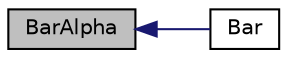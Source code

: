digraph "BarAlpha"
{
  edge [fontname="Helvetica",fontsize="10",labelfontname="Helvetica",labelfontsize="10"];
  node [fontname="Helvetica",fontsize="10",shape=record];
  rankdir="LR";
  Node1 [label="BarAlpha",height=0.2,width=0.4,color="black", fillcolor="grey75", style="filled", fontcolor="black"];
  Node1 -> Node2 [dir="back",color="midnightblue",fontsize="10",style="solid",fontname="Helvetica"];
  Node2 [label="Bar",height=0.2,width=0.4,color="black", fillcolor="white", style="filled",URL="$mchp_gfx_l_c_c_8c.html#a1127c70a0c39d3340abc25a4bd159c90"];
}
